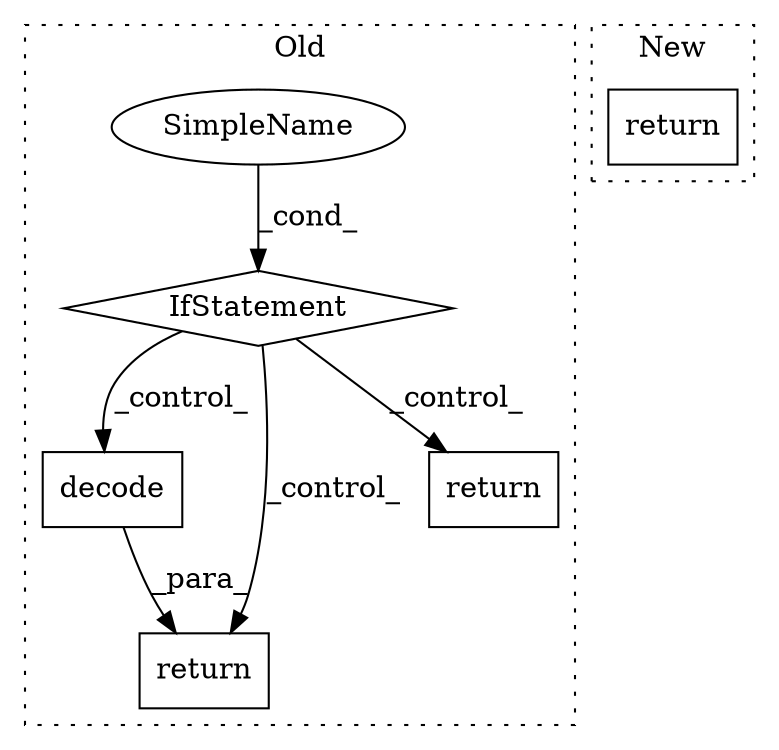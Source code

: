 digraph G {
subgraph cluster0 {
1 [label="decode" a="32" s="2603,2626" l="7,1" shape="box"];
3 [label="return" a="41" s="2590" l="7" shape="box"];
4 [label="SimpleName" a="42" s="" l="" shape="ellipse"];
5 [label="IfStatement" a="25" s="2551,2580" l="4,2" shape="diamond"];
6 [label="return" a="41" s="2639" l="7" shape="box"];
label = "Old";
style="dotted";
}
subgraph cluster1 {
2 [label="return" a="41" s="2640" l="7" shape="box"];
label = "New";
style="dotted";
}
1 -> 3 [label="_para_"];
4 -> 5 [label="_cond_"];
5 -> 6 [label="_control_"];
5 -> 3 [label="_control_"];
5 -> 1 [label="_control_"];
}